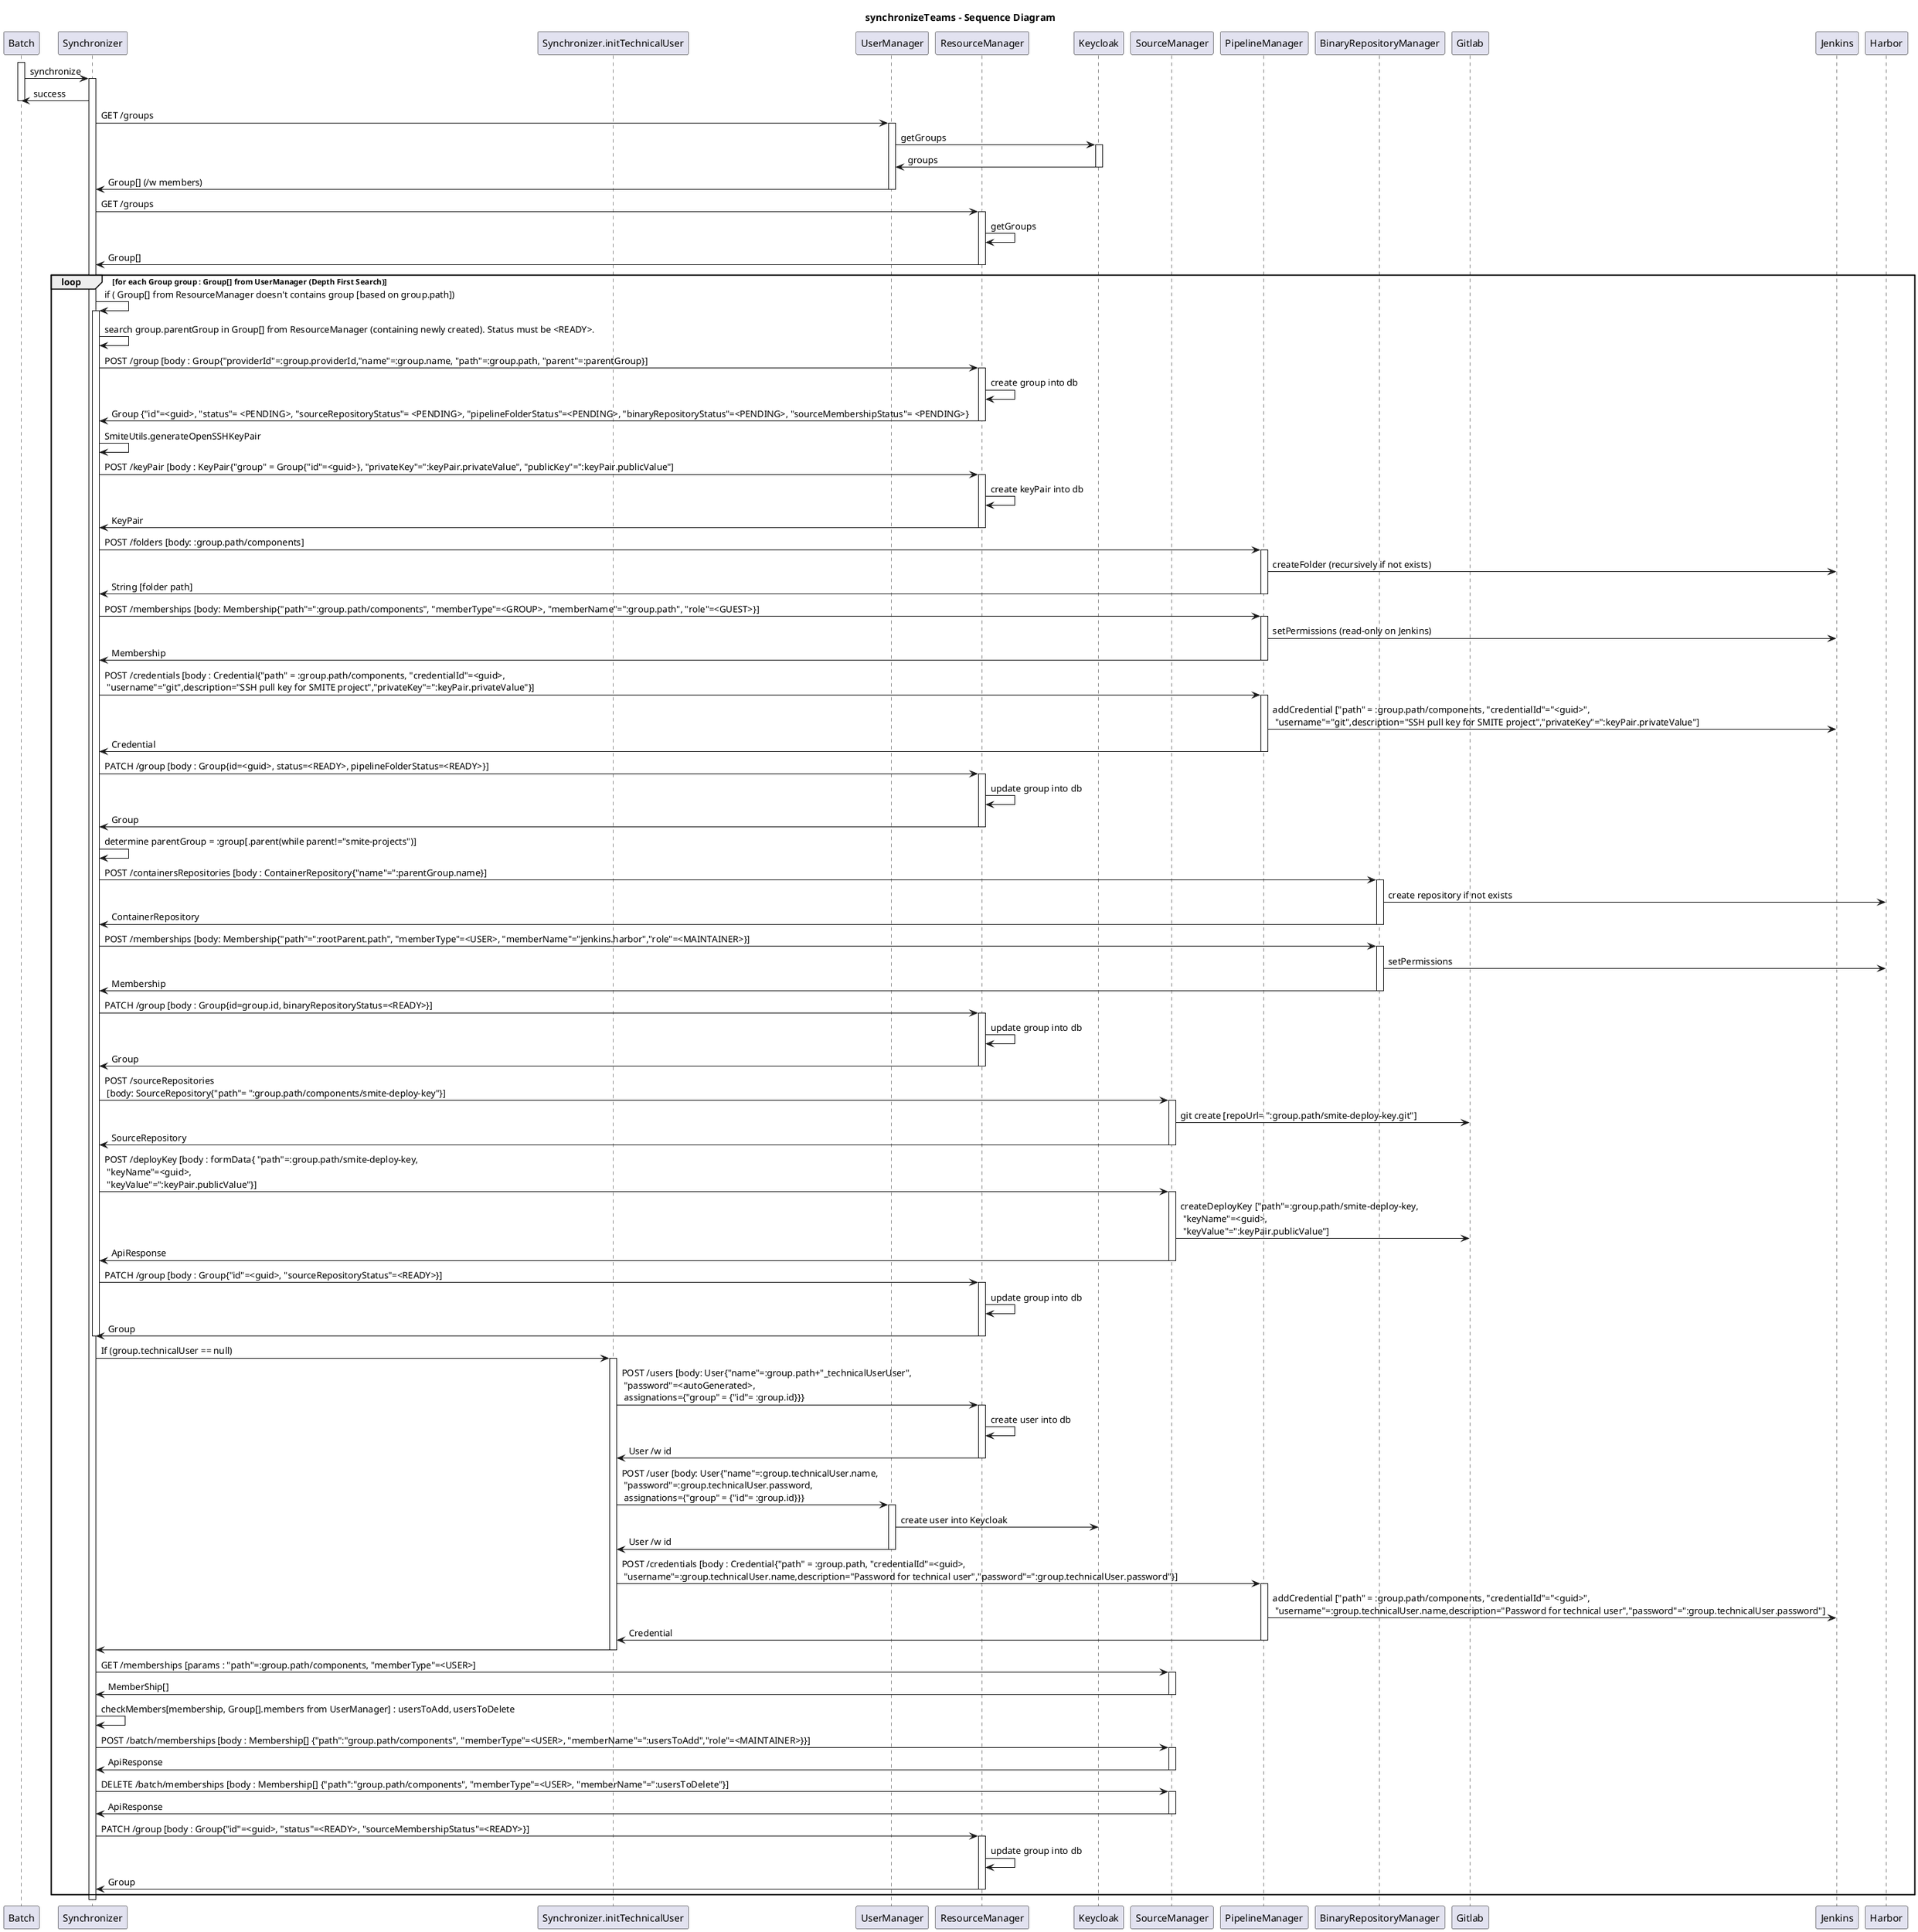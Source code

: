 @startuml
title "synchronizeTeams - Sequence Diagram"

participant Batch
participant Synchronizer
participant Synchronizer.initTechnicalUser
participant UserManager
participant ResourceManager
participant Keycloak
participant SourceManager
participant PipelineManager
participant BinaryRepositoryManager
participant Gitlab
participant Jenkins
participant Harbor

activate Batch
Batch -> Synchronizer : synchronize
activate Synchronizer
Synchronizer -> Batch : success
deactivate Batch

Synchronizer -> UserManager : GET /groups
activate UserManager
UserManager-> Keycloak : getGroups
activate Keycloak
Keycloak -> UserManager : groups
deactivate Keycloak
UserManager -> Synchronizer : Group[] (/w members)
deactivate UserManager
Synchronizer -> ResourceManager : GET /groups
activate ResourceManager
ResourceManager -> ResourceManager : getGroups
ResourceManager -> Synchronizer : Group[]
deactivate ResourceManager
loop for each Group group : Group[] from UserManager (Depth First Search)
Synchronizer -> Synchronizer : if ( Group[] from ResourceManager doesn't contains group [based on group.path])
activate Synchronizer
Synchronizer -> Synchronizer : search group.parentGroup in Group[] from ResourceManager (containing newly created). Status must be <READY>.
Synchronizer -> ResourceManager : POST /group [body : Group{"providerId"=:group.providerId,"name"=:group.name, "path"=:group.path, "parent"=:parentGroup}]
activate ResourceManager
ResourceManager -> ResourceManager : create group into db
ResourceManager -> Synchronizer : Group {"id"=<guid>, "status"= <PENDING>, "sourceRepositoryStatus"= <PENDING>, "pipelineFolderStatus"=<PENDING>, "binaryRepositoryStatus"=<PENDING>, "sourceMembershipStatus"= <PENDING>}
deactivate ResourceManager
Synchronizer -> Synchronizer : SmiteUtils.generateOpenSSHKeyPair
Synchronizer -> ResourceManager : POST /keyPair [body : KeyPair{"group" = Group{"id"=<guid>}, "privateKey"=":keyPair.privateValue", "publicKey"=":keyPair.publicValue"]
activate ResourceManager
ResourceManager -> ResourceManager : create keyPair into db
ResourceManager -> Synchronizer : KeyPair
deactivate ResourceManager
Synchronizer -> PipelineManager : POST /folders [body: :group.path/components]
activate PipelineManager
PipelineManager -> Jenkins : createFolder (recursively if not exists)
PipelineManager -> Synchronizer : String [folder path]
deactivate PipelineManager

Synchronizer -> PipelineManager : POST /memberships [body: Membership{"path"=":group.path/components", "memberType"=<GROUP>, "memberName"=":group.path", "role"=<GUEST>}]
activate PipelineManager
PipelineManager -> Jenkins : setPermissions (read-only on Jenkins)
PipelineManager -> Synchronizer : Membership
deactivate PipelineManager

Synchronizer -> PipelineManager : POST /credentials [body : Credential{"path" = :group.path/components, "credentialId"=<guid>,\n "username"="git",description="SSH pull key for SMITE project","privateKey"=":keyPair.privateValue"}]
activate PipelineManager
PipelineManager -> Jenkins : addCredential ["path" = :group.path/components, "credentialId"="<guid>",\n "username"="git",description="SSH pull key for SMITE project","privateKey"=":keyPair.privateValue"]
PipelineManager -> Synchronizer : Credential
deactivate PipelineManager

Synchronizer -> ResourceManager : PATCH /group [body : Group{id=<guid>, status=<READY>, pipelineFolderStatus=<READY>}]
activate ResourceManager
ResourceManager -> ResourceManager : update group into db
ResourceManager -> Synchronizer : Group
deactivate ResourceManager

Synchronizer -> Synchronizer : determine parentGroup = :group[.parent(while parent!="smite-projects")]
Synchronizer -> BinaryRepositoryManager : POST /containersRepositories [body : ContainerRepository{"name"=":parentGroup.name}]

activate BinaryRepositoryManager
BinaryRepositoryManager -> Harbor : create repository if not exists
BinaryRepositoryManager -> Synchronizer : ContainerRepository
deactivate BinaryRepositoryManager

Synchronizer -> BinaryRepositoryManager : POST /memberships [body: Membership{"path"=":rootParent.path", "memberType"=<USER>, "memberName"="jenkins.harbor","role"=<MAINTAINER>}]
activate BinaryRepositoryManager
BinaryRepositoryManager -> Harbor : setPermissions
BinaryRepositoryManager -> Synchronizer : Membership
deactivate BinaryRepositoryManager

Synchronizer -> ResourceManager : PATCH /group [body : Group{id=group.id, binaryRepositoryStatus=<READY>}]
activate ResourceManager
ResourceManager -> ResourceManager : update group into db
ResourceManager -> Synchronizer : Group
deactivate ResourceManager

Synchronizer -> SourceManager : POST /sourceRepositories \n [body: SourceRepository{"path"= ":group.path/components/smite-deploy-key"}]
activate SourceManager
SourceManager -> Gitlab : git create [repoUrl= ":group.path/smite-deploy-key.git"]
SourceManager -> Synchronizer : SourceRepository
deactivate SourceManager

Synchronizer -> SourceManager : POST /deployKey [body : formData{ "path"=:group.path/smite-deploy-key, \n "keyName"=<guid>, \n "keyValue"=":keyPair.publicValue"}]
activate SourceManager
SourceManager -> Gitlab : createDeployKey ["path"=:group.path/smite-deploy-key, \n "keyName"=<guid>, \n "keyValue"=":keyPair.publicValue"]
SourceManager -> Synchronizer : ApiResponse
deactivate SourceManager
Synchronizer -> ResourceManager : PATCH /group [body : Group{"id"=<guid>, "sourceRepositoryStatus"=<READY>}]
activate ResourceManager
ResourceManager -> ResourceManager : update group into db
ResourceManager -> Synchronizer : Group
deactivate ResourceManager
deactivate Synchronizer


Synchronizer -> Synchronizer.initTechnicalUser : If (group.technicalUser == null)
activate Synchronizer.initTechnicalUser

Synchronizer.initTechnicalUser -> ResourceManager : POST /users [body: User{"name"=:group.path+"_technicalUserUser", \n "password"=<autoGenerated>, \n assignations={"group" = {"id"= :group.id}}}
activate ResourceManager
ResourceManager -> ResourceManager : create user into db
Synchronizer.initTechnicalUser <- ResourceManager : User /w id
deactivate ResourceManager

Synchronizer.initTechnicalUser -> UserManager: POST /user [body: User{"name"=:group.technicalUser.name, \n "password"=:group.technicalUser.password, \n assignations={"group" = {"id"= :group.id}}}
activate UserManager
UserManager -> Keycloak : create user into Keycloak
Synchronizer.initTechnicalUser <- UserManager : User /w id
deactivate UserManager

Synchronizer.initTechnicalUser -> PipelineManager : POST /credentials [body : Credential{"path" = :group.path, "credentialId"=<guid>,\n "username"=:group.technicalUser.name,description="Password for technical user","password"=":group.technicalUser.password"}]
activate PipelineManager
PipelineManager -> Jenkins : addCredential ["path" = :group.path/components, "credentialId"="<guid>",\n "username"=:group.technicalUser.name,description="Password for technical user","password"=":group.technicalUser.password"]
PipelineManager -> Synchronizer.initTechnicalUser : Credential
deactivate PipelineManager

Synchronizer <- Synchronizer.initTechnicalUser
deactivate Synchronizer.initTechnicalUser

Synchronizer -> SourceManager : GET /memberships [params : "path"=:group.path/components, "memberType"=<USER>]
activate SourceManager
Synchronizer <- SourceManager : MemberShip[]
deactivate SourceManager

Synchronizer -> Synchronizer : checkMembers[membership, Group[].members from UserManager] : usersToAdd, usersToDelete



Synchronizer -> SourceManager : POST /batch/memberships [body : Membership[] {"path":"group.path/components", "memberType"=<USER>, "memberName"=":usersToAdd","role"=<MAINTAINER>}}]
activate SourceManager
SourceManager -> Synchronizer : ApiResponse
deactivate SourceManager

Synchronizer -> SourceManager : DELETE /batch/memberships [body : Membership[] {"path":"group.path/components", "memberType"=<USER>, "memberName"=":usersToDelete"}]
activate SourceManager
SourceManager -> Synchronizer : ApiResponse
deactivate SourceManager

Synchronizer -> ResourceManager : PATCH /group [body : Group{"id"=<guid>, "status"=<READY>, "sourceMembershipStatus"=<READY>}]
activate ResourceManager
ResourceManager -> ResourceManager : update group into db
ResourceManager -> Synchronizer : Group
deactivate ResourceManager
end

deactivate Synchronizer
@enduml